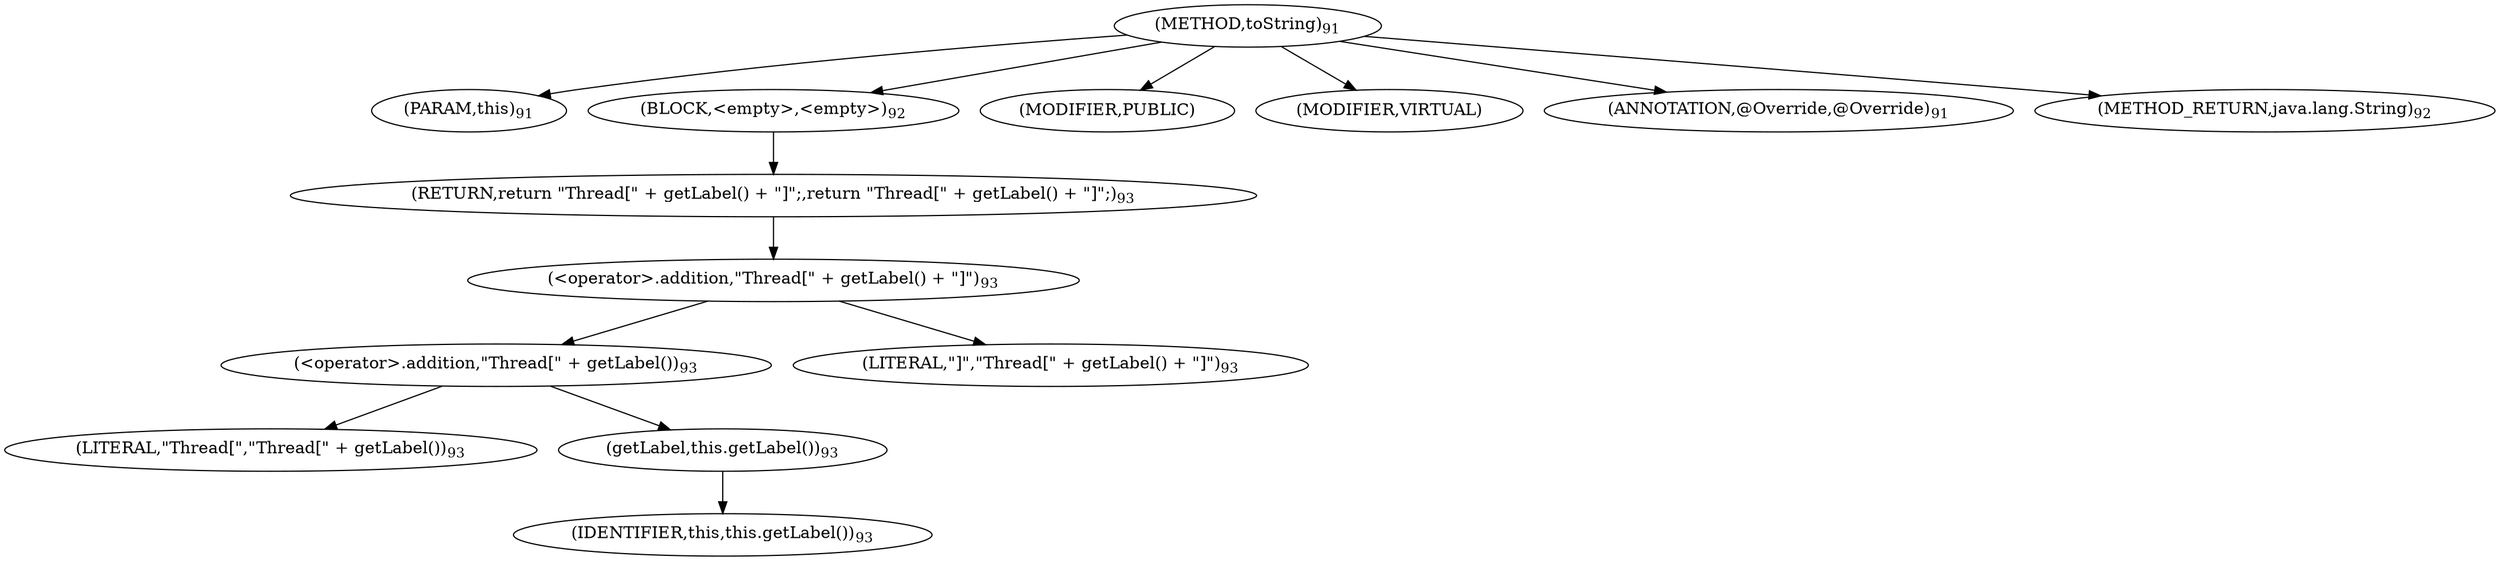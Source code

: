 digraph "toString" {  
"287" [label = <(METHOD,toString)<SUB>91</SUB>> ]
"9" [label = <(PARAM,this)<SUB>91</SUB>> ]
"288" [label = <(BLOCK,&lt;empty&gt;,&lt;empty&gt;)<SUB>92</SUB>> ]
"289" [label = <(RETURN,return &quot;Thread[&quot; + getLabel() + &quot;]&quot;;,return &quot;Thread[&quot; + getLabel() + &quot;]&quot;;)<SUB>93</SUB>> ]
"290" [label = <(&lt;operator&gt;.addition,&quot;Thread[&quot; + getLabel() + &quot;]&quot;)<SUB>93</SUB>> ]
"291" [label = <(&lt;operator&gt;.addition,&quot;Thread[&quot; + getLabel())<SUB>93</SUB>> ]
"292" [label = <(LITERAL,&quot;Thread[&quot;,&quot;Thread[&quot; + getLabel())<SUB>93</SUB>> ]
"293" [label = <(getLabel,this.getLabel())<SUB>93</SUB>> ]
"8" [label = <(IDENTIFIER,this,this.getLabel())<SUB>93</SUB>> ]
"294" [label = <(LITERAL,&quot;]&quot;,&quot;Thread[&quot; + getLabel() + &quot;]&quot;)<SUB>93</SUB>> ]
"295" [label = <(MODIFIER,PUBLIC)> ]
"296" [label = <(MODIFIER,VIRTUAL)> ]
"297" [label = <(ANNOTATION,@Override,@Override)<SUB>91</SUB>> ]
"298" [label = <(METHOD_RETURN,java.lang.String)<SUB>92</SUB>> ]
  "287" -> "9" 
  "287" -> "288" 
  "287" -> "295" 
  "287" -> "296" 
  "287" -> "297" 
  "287" -> "298" 
  "288" -> "289" 
  "289" -> "290" 
  "290" -> "291" 
  "290" -> "294" 
  "291" -> "292" 
  "291" -> "293" 
  "293" -> "8" 
}
